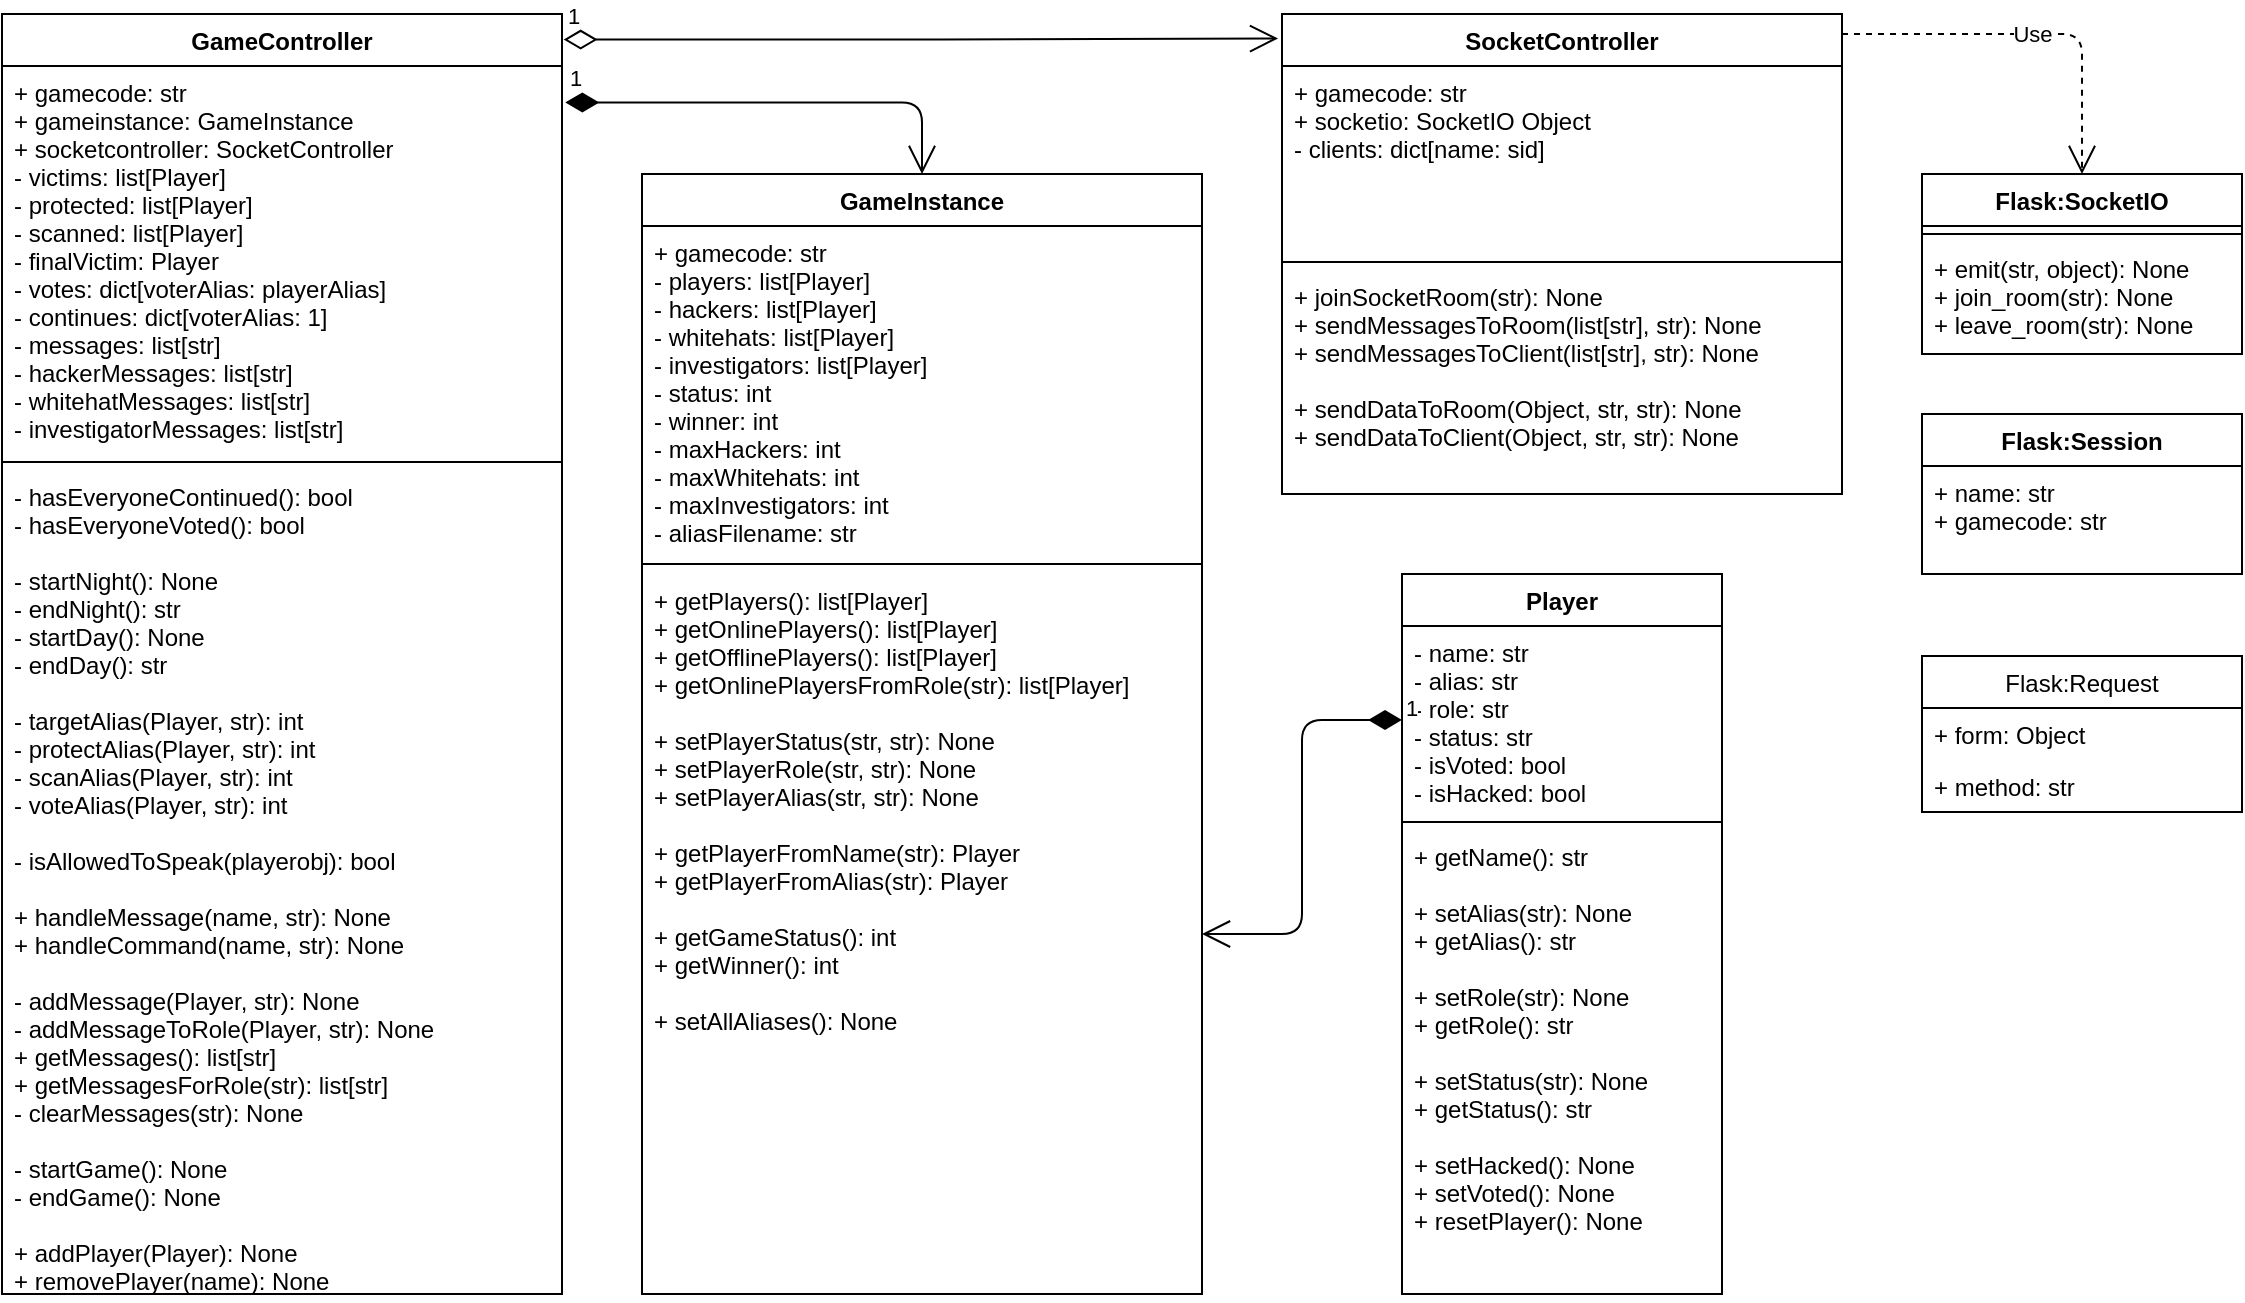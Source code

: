 <mxfile version="14.1.8" type="device" pages="5"><diagram id="C5RBs43oDa-KdzZeNtuy" name="Class Diagram"><mxGraphModel dx="609" dy="308" grid="1" gridSize="10" guides="1" tooltips="1" connect="1" arrows="1" fold="1" page="1" pageScale="1" pageWidth="1169" pageHeight="827" math="0" shadow="0"><root><mxCell id="WIyWlLk6GJQsqaUBKTNV-0"/><mxCell id="WIyWlLk6GJQsqaUBKTNV-1" parent="WIyWlLk6GJQsqaUBKTNV-0"/><mxCell id="ZXA80N5HRp8I8UXVmBiH-9" value="GameInstance" style="swimlane;fontStyle=1;align=center;verticalAlign=top;childLayout=stackLayout;horizontal=1;startSize=26;horizontalStack=0;resizeParent=1;resizeParentMax=0;resizeLast=0;collapsible=1;marginBottom=0;" parent="WIyWlLk6GJQsqaUBKTNV-1" vertex="1"><mxGeometry x="320" y="120" width="280" height="560" as="geometry"/></mxCell><mxCell id="ZXA80N5HRp8I8UXVmBiH-10" value="+ gamecode: str&#10;- players: list[Player]&#10;- hackers: list[Player]&#10;- whitehats: list[Player]&#10;- investigators: list[Player]&#10;- status: int&#10;- winner: int&#10;- maxHackers: int&#10;- maxWhitehats: int&#10;- maxInvestigators: int&#10;- aliasFilename: str" style="text;strokeColor=none;fillColor=none;align=left;verticalAlign=top;spacingLeft=4;spacingRight=4;overflow=hidden;rotatable=0;points=[[0,0.5],[1,0.5]];portConstraint=eastwest;" parent="ZXA80N5HRp8I8UXVmBiH-9" vertex="1"><mxGeometry y="26" width="280" height="164" as="geometry"/></mxCell><mxCell id="ZXA80N5HRp8I8UXVmBiH-11" value="" style="line;strokeWidth=1;fillColor=none;align=left;verticalAlign=middle;spacingTop=-1;spacingLeft=3;spacingRight=3;rotatable=0;labelPosition=right;points=[];portConstraint=eastwest;" parent="ZXA80N5HRp8I8UXVmBiH-9" vertex="1"><mxGeometry y="190" width="280" height="10" as="geometry"/></mxCell><mxCell id="ZXA80N5HRp8I8UXVmBiH-12" value="+ getPlayers(): list[Player]&#10;+ getOnlinePlayers(): list[Player]&#10;+ getOfflinePlayers(): list[Player]&#10;+ getOnlinePlayersFromRole(str): list[Player]&#10;&#10;+ setPlayerStatus(str, str): None&#10;+ setPlayerRole(str, str): None&#10;+ setPlayerAlias(str, str): None&#10;&#10;+ getPlayerFromName(str): Player&#10;+ getPlayerFromAlias(str): Player&#10;&#10;+ getGameStatus(): int&#10;+ getWinner(): int&#10;&#10;+ setAllAliases(): None" style="text;strokeColor=none;fillColor=none;align=left;verticalAlign=top;spacingLeft=4;spacingRight=4;overflow=hidden;rotatable=0;points=[[0,0.5],[1,0.5]];portConstraint=eastwest;" parent="ZXA80N5HRp8I8UXVmBiH-9" vertex="1"><mxGeometry y="200" width="280" height="360" as="geometry"/></mxCell><mxCell id="ZXA80N5HRp8I8UXVmBiH-13" value="GameController" style="swimlane;fontStyle=1;align=center;verticalAlign=top;childLayout=stackLayout;horizontal=1;startSize=26;horizontalStack=0;resizeParent=1;resizeParentMax=0;resizeLast=0;collapsible=1;marginBottom=0;" parent="WIyWlLk6GJQsqaUBKTNV-1" vertex="1"><mxGeometry y="40" width="280" height="640" as="geometry"/></mxCell><mxCell id="ZXA80N5HRp8I8UXVmBiH-14" value="+ gamecode: str&#10;+ gameinstance: GameInstance&#10;+ socketcontroller: SocketController&#10;- victims: list[Player]&#10;- protected: list[Player]&#10;- scanned: list[Player]&#10;- finalVictim: Player&#10;- votes: dict[voterAlias: playerAlias]&#10;- continues: dict[voterAlias: 1]&#10;- messages: list[str]&#10;- hackerMessages: list[str]&#10;- whitehatMessages: list[str]&#10;- investigatorMessages: list[str]" style="text;strokeColor=none;fillColor=none;align=left;verticalAlign=top;spacingLeft=4;spacingRight=4;overflow=hidden;rotatable=0;points=[[0,0.5],[1,0.5]];portConstraint=eastwest;" parent="ZXA80N5HRp8I8UXVmBiH-13" vertex="1"><mxGeometry y="26" width="280" height="194" as="geometry"/></mxCell><mxCell id="ZXA80N5HRp8I8UXVmBiH-15" value="" style="line;strokeWidth=1;fillColor=none;align=left;verticalAlign=middle;spacingTop=-1;spacingLeft=3;spacingRight=3;rotatable=0;labelPosition=right;points=[];portConstraint=eastwest;" parent="ZXA80N5HRp8I8UXVmBiH-13" vertex="1"><mxGeometry y="220" width="280" height="8" as="geometry"/></mxCell><mxCell id="ZXA80N5HRp8I8UXVmBiH-16" value="- hasEveryoneContinued(): bool&#10;- hasEveryoneVoted(): bool&#10;&#10;- startNight(): None&#10;- endNight(): str&#10;- startDay(): None&#10;- endDay(): str&#10;&#10;- targetAlias(Player, str): int&#10;- protectAlias(Player, str): int&#10;- scanAlias(Player, str): int&#10;- voteAlias(Player, str): int&#10;&#10;- isAllowedToSpeak(playerobj): bool&#10;&#10;+ handleMessage(name, str): None&#10;+ handleCommand(name, str): None&#10;&#10;- addMessage(Player, str): None&#10;- addMessageToRole(Player, str): None&#10;+ getMessages(): list[str]&#10;+ getMessagesForRole(str): list[str]&#10;- clearMessages(str): None&#10;&#10;- startGame(): None&#10;- endGame(): None&#10;&#10;+ addPlayer(Player): None&#10;+ removePlayer(name): None" style="text;strokeColor=none;fillColor=none;align=left;verticalAlign=top;spacingLeft=4;spacingRight=4;overflow=hidden;rotatable=0;points=[[0,0.5],[1,0.5]];portConstraint=eastwest;" parent="ZXA80N5HRp8I8UXVmBiH-13" vertex="1"><mxGeometry y="228" width="280" height="412" as="geometry"/></mxCell><mxCell id="iIDJ4a1xhX54WKVA4xFw-0" value="Flask:SocketIO" style="swimlane;fontStyle=1;align=center;verticalAlign=top;childLayout=stackLayout;horizontal=1;startSize=26;horizontalStack=0;resizeParent=1;resizeParentMax=0;resizeLast=0;collapsible=1;marginBottom=0;" parent="WIyWlLk6GJQsqaUBKTNV-1" vertex="1"><mxGeometry x="960" y="120" width="160" height="90" as="geometry"/></mxCell><mxCell id="iIDJ4a1xhX54WKVA4xFw-2" value="" style="line;strokeWidth=1;fillColor=none;align=left;verticalAlign=middle;spacingTop=-1;spacingLeft=3;spacingRight=3;rotatable=0;labelPosition=right;points=[];portConstraint=eastwest;" parent="iIDJ4a1xhX54WKVA4xFw-0" vertex="1"><mxGeometry y="26" width="160" height="8" as="geometry"/></mxCell><mxCell id="iIDJ4a1xhX54WKVA4xFw-3" value="+ emit(str, object): None&#10;+ join_room(str): None&#10;+ leave_room(str): None" style="text;strokeColor=none;fillColor=none;align=left;verticalAlign=top;spacingLeft=4;spacingRight=4;overflow=hidden;rotatable=0;points=[[0,0.5],[1,0.5]];portConstraint=eastwest;" parent="iIDJ4a1xhX54WKVA4xFw-0" vertex="1"><mxGeometry y="34" width="160" height="56" as="geometry"/></mxCell><mxCell id="iLK7bYCwtJMX3kIrrin0-0" value="Player" style="swimlane;fontStyle=1;align=center;verticalAlign=top;childLayout=stackLayout;horizontal=1;startSize=26;horizontalStack=0;resizeParent=1;resizeParentMax=0;resizeLast=0;collapsible=1;marginBottom=0;" parent="WIyWlLk6GJQsqaUBKTNV-1" vertex="1"><mxGeometry x="700" y="320" width="160" height="360" as="geometry"/></mxCell><mxCell id="iLK7bYCwtJMX3kIrrin0-1" value="- name: str&#10;- alias: str&#10;- role: str&#10;- status: str&#10;- isVoted: bool&#10;- isHacked: bool" style="text;strokeColor=none;fillColor=none;align=left;verticalAlign=top;spacingLeft=4;spacingRight=4;overflow=hidden;rotatable=0;points=[[0,0.5],[1,0.5]];portConstraint=eastwest;" parent="iLK7bYCwtJMX3kIrrin0-0" vertex="1"><mxGeometry y="26" width="160" height="94" as="geometry"/></mxCell><mxCell id="iLK7bYCwtJMX3kIrrin0-2" value="" style="line;strokeWidth=1;fillColor=none;align=left;verticalAlign=middle;spacingTop=-1;spacingLeft=3;spacingRight=3;rotatable=0;labelPosition=right;points=[];portConstraint=eastwest;" parent="iLK7bYCwtJMX3kIrrin0-0" vertex="1"><mxGeometry y="120" width="160" height="8" as="geometry"/></mxCell><mxCell id="iLK7bYCwtJMX3kIrrin0-3" value="+ getName(): str&#10;&#10;+ setAlias(str): None&#10;+ getAlias(): str&#10;&#10;+ setRole(str): None&#10;+ getRole(): str&#10;&#10;+ setStatus(str): None&#10;+ getStatus(): str&#10;&#10;+ setHacked(): None&#10;+ setVoted(): None&#10;+ resetPlayer(): None" style="text;strokeColor=none;fillColor=none;align=left;verticalAlign=top;spacingLeft=4;spacingRight=4;overflow=hidden;rotatable=0;points=[[0,0.5],[1,0.5]];portConstraint=eastwest;" parent="iLK7bYCwtJMX3kIrrin0-0" vertex="1"><mxGeometry y="128" width="160" height="232" as="geometry"/></mxCell><mxCell id="iLK7bYCwtJMX3kIrrin0-5" value="Flask:Request" style="swimlane;fontStyle=0;childLayout=stackLayout;horizontal=1;startSize=26;fillColor=none;horizontalStack=0;resizeParent=1;resizeParentMax=0;resizeLast=0;collapsible=1;marginBottom=0;" parent="WIyWlLk6GJQsqaUBKTNV-1" vertex="1"><mxGeometry x="960" y="361" width="160" height="78" as="geometry"/></mxCell><mxCell id="iLK7bYCwtJMX3kIrrin0-6" value="+ form: Object" style="text;strokeColor=none;fillColor=none;align=left;verticalAlign=top;spacingLeft=4;spacingRight=4;overflow=hidden;rotatable=0;points=[[0,0.5],[1,0.5]];portConstraint=eastwest;" parent="iLK7bYCwtJMX3kIrrin0-5" vertex="1"><mxGeometry y="26" width="160" height="26" as="geometry"/></mxCell><mxCell id="iLK7bYCwtJMX3kIrrin0-7" value="+ method: str" style="text;strokeColor=none;fillColor=none;align=left;verticalAlign=top;spacingLeft=4;spacingRight=4;overflow=hidden;rotatable=0;points=[[0,0.5],[1,0.5]];portConstraint=eastwest;" parent="iLK7bYCwtJMX3kIrrin0-5" vertex="1"><mxGeometry y="52" width="160" height="26" as="geometry"/></mxCell><mxCell id="iLK7bYCwtJMX3kIrrin0-9" value="Flask:Session" style="swimlane;fontStyle=1;align=center;verticalAlign=top;childLayout=stackLayout;horizontal=1;startSize=26;horizontalStack=0;resizeParent=1;resizeParentMax=0;resizeLast=0;collapsible=1;marginBottom=0;" parent="WIyWlLk6GJQsqaUBKTNV-1" vertex="1"><mxGeometry x="960" y="240" width="160" height="80" as="geometry"/></mxCell><mxCell id="iLK7bYCwtJMX3kIrrin0-10" value="+ name: str&#10;+ gamecode: str" style="text;strokeColor=none;fillColor=none;align=left;verticalAlign=top;spacingLeft=4;spacingRight=4;overflow=hidden;rotatable=0;points=[[0,0.5],[1,0.5]];portConstraint=eastwest;" parent="iLK7bYCwtJMX3kIrrin0-9" vertex="1"><mxGeometry y="26" width="160" height="54" as="geometry"/></mxCell><mxCell id="iLK7bYCwtJMX3kIrrin0-13" value="SocketController" style="swimlane;fontStyle=1;align=center;verticalAlign=top;childLayout=stackLayout;horizontal=1;startSize=26;horizontalStack=0;resizeParent=1;resizeParentMax=0;resizeLast=0;collapsible=1;marginBottom=0;" parent="WIyWlLk6GJQsqaUBKTNV-1" vertex="1"><mxGeometry x="640" y="40" width="280" height="240" as="geometry"/></mxCell><mxCell id="iLK7bYCwtJMX3kIrrin0-34" value="Use" style="endArrow=open;endSize=12;dashed=1;html=1;entryX=0.5;entryY=0;entryDx=0;entryDy=0;" parent="iLK7bYCwtJMX3kIrrin0-13" target="iIDJ4a1xhX54WKVA4xFw-0" edge="1"><mxGeometry width="160" relative="1" as="geometry"><mxPoint x="280" y="10" as="sourcePoint"/><mxPoint x="440" y="10" as="targetPoint"/><Array as="points"><mxPoint x="400" y="10"/></Array></mxGeometry></mxCell><mxCell id="iLK7bYCwtJMX3kIrrin0-14" value="+ gamecode: str&#10;+ socketio: SocketIO Object&#10;- clients: dict[name: sid]" style="text;strokeColor=none;fillColor=none;align=left;verticalAlign=top;spacingLeft=4;spacingRight=4;overflow=hidden;rotatable=0;points=[[0,0.5],[1,0.5]];portConstraint=eastwest;" parent="iLK7bYCwtJMX3kIrrin0-13" vertex="1"><mxGeometry y="26" width="280" height="94" as="geometry"/></mxCell><mxCell id="iLK7bYCwtJMX3kIrrin0-15" value="" style="line;strokeWidth=1;fillColor=none;align=left;verticalAlign=middle;spacingTop=-1;spacingLeft=3;spacingRight=3;rotatable=0;labelPosition=right;points=[];portConstraint=eastwest;" parent="iLK7bYCwtJMX3kIrrin0-13" vertex="1"><mxGeometry y="120" width="280" height="8" as="geometry"/></mxCell><mxCell id="iLK7bYCwtJMX3kIrrin0-16" value="+ joinSocketRoom(str): None&#10;+ sendMessagesToRoom(list[str], str): None&#10;+ sendMessagesToClient(list[str], str): None&#10;&#10;+ sendDataToRoom(Object, str, str): None&#10;+ sendDataToClient(Object, str, str): None" style="text;strokeColor=none;fillColor=none;align=left;verticalAlign=top;spacingLeft=4;spacingRight=4;overflow=hidden;rotatable=0;points=[[0,0.5],[1,0.5]];portConstraint=eastwest;" parent="iLK7bYCwtJMX3kIrrin0-13" vertex="1"><mxGeometry y="128" width="280" height="112" as="geometry"/></mxCell><mxCell id="iLK7bYCwtJMX3kIrrin0-33" value="1" style="endArrow=open;html=1;endSize=12;startArrow=diamondThin;startSize=14;startFill=0;edgeStyle=orthogonalEdgeStyle;align=left;verticalAlign=bottom;exitX=1.003;exitY=0.02;exitDx=0;exitDy=0;entryX=-0.007;entryY=0.051;entryDx=0;entryDy=0;exitPerimeter=0;entryPerimeter=0;" parent="WIyWlLk6GJQsqaUBKTNV-1" source="ZXA80N5HRp8I8UXVmBiH-13" target="iLK7bYCwtJMX3kIrrin0-13" edge="1"><mxGeometry x="-1" y="3" relative="1" as="geometry"><mxPoint x="290" y="50" as="sourcePoint"/><mxPoint x="450" y="50" as="targetPoint"/></mxGeometry></mxCell><mxCell id="iLK7bYCwtJMX3kIrrin0-35" value="1" style="endArrow=open;html=1;endSize=12;startArrow=diamondThin;startSize=14;startFill=1;edgeStyle=orthogonalEdgeStyle;align=left;verticalAlign=bottom;exitX=0;exitY=0.5;exitDx=0;exitDy=0;entryX=1;entryY=0.5;entryDx=0;entryDy=0;" parent="WIyWlLk6GJQsqaUBKTNV-1" source="iLK7bYCwtJMX3kIrrin0-1" target="ZXA80N5HRp8I8UXVmBiH-12" edge="1"><mxGeometry x="-1" y="3" relative="1" as="geometry"><mxPoint x="650" y="480" as="sourcePoint"/><mxPoint x="810" y="480" as="targetPoint"/></mxGeometry></mxCell><mxCell id="iLK7bYCwtJMX3kIrrin0-36" value="1" style="endArrow=open;html=1;endSize=12;startArrow=diamondThin;startSize=14;startFill=1;edgeStyle=orthogonalEdgeStyle;align=left;verticalAlign=bottom;exitX=1.006;exitY=0.094;exitDx=0;exitDy=0;exitPerimeter=0;entryX=0.5;entryY=0;entryDx=0;entryDy=0;" parent="WIyWlLk6GJQsqaUBKTNV-1" source="ZXA80N5HRp8I8UXVmBiH-14" target="ZXA80N5HRp8I8UXVmBiH-9" edge="1"><mxGeometry x="-1" y="3" relative="1" as="geometry"><mxPoint x="300" y="90" as="sourcePoint"/><mxPoint x="460" y="90" as="targetPoint"/></mxGeometry></mxCell></root></mxGraphModel></diagram><diagram id="I9p3Gmdgk9lnUKP_GJbd" name="Join Game Sequence"><mxGraphModel dx="2130" dy="1078" grid="1" gridSize="10" guides="1" tooltips="1" connect="1" arrows="1" fold="1" page="1" pageScale="1" pageWidth="827" pageHeight="1169" math="0" shadow="0"><root><mxCell id="RISIdbbZyccpwRTgB1UQ-0"/><mxCell id="RISIdbbZyccpwRTgB1UQ-1" parent="RISIdbbZyccpwRTgB1UQ-0"/><mxCell id="dSlDiH2Fltj7hrCddy-U-2" value="" style="shape=umlLifeline;participant=umlActor;perimeter=lifelinePerimeter;whiteSpace=wrap;html=1;container=1;collapsible=0;recursiveResize=0;verticalAlign=top;spacingTop=36;outlineConnect=0;" parent="RISIdbbZyccpwRTgB1UQ-1" vertex="1"><mxGeometry x="190" y="80" width="20" height="920" as="geometry"/></mxCell><mxCell id="c3B11qzsvTSBEKwL_CqL-6" value="" style="html=1;points=[];perimeter=orthogonalPerimeter;" parent="dSlDiH2Fltj7hrCddy-U-2" vertex="1"><mxGeometry x="5" y="80" width="10" height="800" as="geometry"/></mxCell><mxCell id="c3B11qzsvTSBEKwL_CqL-7" value="new user joins game" style="html=1;verticalAlign=bottom;startArrow=oval;endArrow=block;startSize=8;" parent="dSlDiH2Fltj7hrCddy-U-2" target="c3B11qzsvTSBEKwL_CqL-6" edge="1"><mxGeometry relative="1" as="geometry"><mxPoint x="-170" y="80" as="sourcePoint"/></mxGeometry></mxCell><mxCell id="c3B11qzsvTSBEKwL_CqL-18" value="POST /" style="html=1;verticalAlign=bottom;endArrow=block;" parent="dSlDiH2Fltj7hrCddy-U-2" target="c3B11qzsvTSBEKwL_CqL-0" edge="1"><mxGeometry width="80" relative="1" as="geometry"><mxPoint x="10" y="160" as="sourcePoint"/><mxPoint x="90" y="160" as="targetPoint"/></mxGeometry></mxCell><mxCell id="c3B11qzsvTSBEKwL_CqL-0" value="Flask:App" style="shape=umlLifeline;perimeter=lifelinePerimeter;whiteSpace=wrap;html=1;container=1;collapsible=0;recursiveResize=0;outlineConnect=0;" parent="RISIdbbZyccpwRTgB1UQ-1" vertex="1"><mxGeometry x="280" y="80" width="120" height="920" as="geometry"/></mxCell><mxCell id="c3B11qzsvTSBEKwL_CqL-16" value="" style="html=1;points=[];perimeter=orthogonalPerimeter;" parent="c3B11qzsvTSBEKwL_CqL-0" vertex="1"><mxGeometry x="55" y="80" width="10" height="800" as="geometry"/></mxCell><mxCell id="jzah4kE3z19aM3oWizjB-6" value="create Player Object" style="edgeStyle=orthogonalEdgeStyle;html=1;align=left;spacingLeft=2;endArrow=block;rounded=0;" parent="c3B11qzsvTSBEKwL_CqL-0" source="c3B11qzsvTSBEKwL_CqL-0" target="c3B11qzsvTSBEKwL_CqL-16" edge="1"><mxGeometry relative="1" as="geometry"><mxPoint x="70" y="200" as="sourcePoint"/><Array as="points"><mxPoint x="100" y="180"/><mxPoint x="100" y="200"/></Array><mxPoint x="75" y="220" as="targetPoint"/></mxGeometry></mxCell><mxCell id="c3B11qzsvTSBEKwL_CqL-1" value=":SocketIO" style="shape=umlLifeline;perimeter=lifelinePerimeter;whiteSpace=wrap;html=1;container=1;collapsible=0;recursiveResize=0;outlineConnect=0;" parent="RISIdbbZyccpwRTgB1UQ-1" vertex="1"><mxGeometry x="480" y="80" width="120" height="920" as="geometry"/></mxCell><mxCell id="c3B11qzsvTSBEKwL_CqL-2" value=":GameInstance" style="shape=umlLifeline;perimeter=lifelinePerimeter;whiteSpace=wrap;html=1;container=1;collapsible=0;recursiveResize=0;outlineConnect=0;" parent="RISIdbbZyccpwRTgB1UQ-1" vertex="1"><mxGeometry x="680" y="80" width="120" height="920" as="geometry"/></mxCell><mxCell id="c3B11qzsvTSBEKwL_CqL-20" value="" style="html=1;points=[];perimeter=orthogonalPerimeter;" parent="c3B11qzsvTSBEKwL_CqL-2" vertex="1"><mxGeometry x="55" y="80" width="10" height="800" as="geometry"/></mxCell><mxCell id="c3B11qzsvTSBEKwL_CqL-14" value="GET /" style="html=1;verticalAlign=bottom;endArrow=block;entryX=0;entryY=0;" parent="RISIdbbZyccpwRTgB1UQ-1" source="dSlDiH2Fltj7hrCddy-U-2" edge="1"><mxGeometry relative="1" as="geometry"><mxPoint x="265" y="160" as="sourcePoint"/><mxPoint x="335" y="160" as="targetPoint"/></mxGeometry></mxCell><mxCell id="c3B11qzsvTSBEKwL_CqL-15" value="render joinscreen.html" style="html=1;verticalAlign=bottom;endArrow=open;dashed=1;endSize=8;" parent="RISIdbbZyccpwRTgB1UQ-1" source="c3B11qzsvTSBEKwL_CqL-0" target="dSlDiH2Fltj7hrCddy-U-2" edge="1"><mxGeometry relative="1" as="geometry"><mxPoint x="265" y="236" as="targetPoint"/><mxPoint x="335" y="198" as="sourcePoint"/><Array as="points"><mxPoint x="300" y="200"/></Array></mxGeometry></mxCell><mxCell id="prhdwO9ovtv0AZnpLDvZ-0" value="GameInstance.addPlayer(Player)" style="html=1;verticalAlign=bottom;endArrow=block;" parent="RISIdbbZyccpwRTgB1UQ-1" source="c3B11qzsvTSBEKwL_CqL-0" target="c3B11qzsvTSBEKwL_CqL-2" edge="1"><mxGeometry width="80" relative="1" as="geometry"><mxPoint x="440" y="360" as="sourcePoint"/><mxPoint x="670" y="330" as="targetPoint"/><Array as="points"><mxPoint x="450" y="300"/></Array></mxGeometry></mxCell><mxCell id="eOZZdoXWMvwvuvE4gXk--0" value="render waitingscreen.html" style="html=1;verticalAlign=bottom;endArrow=open;dashed=1;endSize=8;" parent="RISIdbbZyccpwRTgB1UQ-1" source="c3B11qzsvTSBEKwL_CqL-0" target="dSlDiH2Fltj7hrCddy-U-2" edge="1"><mxGeometry relative="1" as="geometry"><mxPoint x="310" y="360" as="sourcePoint"/><mxPoint x="230" y="360" as="targetPoint"/><Array as="points"><mxPoint x="300" y="360"/></Array></mxGeometry></mxCell><mxCell id="eOZZdoXWMvwvuvE4gXk--1" value="set session[&quot;name&quot;] and&lt;br&gt;session[&quot;gamecode&quot;]" style="edgeStyle=orthogonalEdgeStyle;html=1;align=left;spacingLeft=2;endArrow=block;rounded=0;" parent="RISIdbbZyccpwRTgB1UQ-1" edge="1"><mxGeometry relative="1" as="geometry"><mxPoint x="339.997" y="320" as="sourcePoint"/><Array as="points"><mxPoint x="379.73" y="320"/><mxPoint x="379.73" y="340"/></Array><mxPoint x="344.73" y="340" as="targetPoint"/></mxGeometry></mxCell><mxCell id="eOZZdoXWMvwvuvE4gXk--3" value="same user joins game" style="html=1;verticalAlign=bottom;startArrow=oval;startFill=1;endArrow=block;startSize=8;" parent="RISIdbbZyccpwRTgB1UQ-1" target="dSlDiH2Fltj7hrCddy-U-2" edge="1"><mxGeometry width="60" relative="1" as="geometry"><mxPoint x="20" y="400" as="sourcePoint"/><mxPoint x="160" y="400" as="targetPoint"/></mxGeometry></mxCell><mxCell id="eOZZdoXWMvwvuvE4gXk--4" value="checks for session" style="edgeStyle=orthogonalEdgeStyle;html=1;align=left;spacingLeft=2;endArrow=block;rounded=0;" parent="RISIdbbZyccpwRTgB1UQ-1" edge="1"><mxGeometry relative="1" as="geometry"><mxPoint x="340.004" y="160.0" as="sourcePoint"/><Array as="points"><mxPoint x="379.98" y="160"/><mxPoint x="379.98" y="180"/></Array><mxPoint x="344.98" y="180.0" as="targetPoint"/></mxGeometry></mxCell><mxCell id="eOZZdoXWMvwvuvE4gXk--5" value="GET /" style="html=1;verticalAlign=bottom;endArrow=block;entryX=0;entryY=0;" parent="RISIdbbZyccpwRTgB1UQ-1" edge="1"><mxGeometry relative="1" as="geometry"><mxPoint x="200.004" y="400" as="sourcePoint"/><mxPoint x="334.98" y="400" as="targetPoint"/></mxGeometry></mxCell><mxCell id="eOZZdoXWMvwvuvE4gXk--6" value="checks for session" style="edgeStyle=orthogonalEdgeStyle;html=1;align=left;spacingLeft=2;endArrow=block;rounded=0;" parent="RISIdbbZyccpwRTgB1UQ-1" edge="1"><mxGeometry relative="1" as="geometry"><mxPoint x="339.984" y="400.0" as="sourcePoint"/><Array as="points"><mxPoint x="379.96" y="400"/><mxPoint x="379.96" y="420"/></Array><mxPoint x="344.96" y="420.0" as="targetPoint"/></mxGeometry></mxCell><mxCell id="eOZZdoXWMvwvuvE4gXk--8" value="render waitingscreen.html" style="html=1;verticalAlign=bottom;endArrow=open;dashed=1;endSize=8;" parent="RISIdbbZyccpwRTgB1UQ-1" edge="1"><mxGeometry relative="1" as="geometry"><mxPoint x="339.48" y="480" as="sourcePoint"/><mxPoint x="200.004" y="480" as="targetPoint"/><Array as="points"><mxPoint x="299.98" y="480"/></Array></mxGeometry></mxCell><mxCell id="EgbNSNxcFK1VG170e501-0" value="GameInstance.getGameStatus())" style="html=1;verticalAlign=bottom;endArrow=block;" parent="RISIdbbZyccpwRTgB1UQ-1" edge="1"><mxGeometry width="80" relative="1" as="geometry"><mxPoint x="340.3" y="440" as="sourcePoint"/><mxPoint x="739.7" y="440" as="targetPoint"/><Array as="points"><mxPoint x="450.2" y="440"/></Array></mxGeometry></mxCell><mxCell id="EgbNSNxcFK1VG170e501-1" value="return 0" style="html=1;verticalAlign=bottom;endArrow=open;dashed=1;endSize=8;exitX=-0.169;exitY=0.375;exitDx=0;exitDy=0;exitPerimeter=0;" parent="RISIdbbZyccpwRTgB1UQ-1" source="c3B11qzsvTSBEKwL_CqL-20" target="c3B11qzsvTSBEKwL_CqL-0" edge="1"><mxGeometry relative="1" as="geometry"><mxPoint x="560" y="460" as="sourcePoint"/><mxPoint x="480" y="460" as="targetPoint"/></mxGeometry></mxCell><mxCell id="EgbNSNxcFK1VG170e501-2" value="POST /" style="html=1;verticalAlign=bottom;endArrow=block;" parent="RISIdbbZyccpwRTgB1UQ-1" edge="1"><mxGeometry width="80" relative="1" as="geometry"><mxPoint x="200" y="520" as="sourcePoint"/><mxPoint x="339.5" y="520" as="targetPoint"/></mxGeometry></mxCell><mxCell id="EgbNSNxcFK1VG170e501-3" value="checks for session" style="edgeStyle=orthogonalEdgeStyle;html=1;align=left;spacingLeft=2;endArrow=block;rounded=0;" parent="RISIdbbZyccpwRTgB1UQ-1" edge="1"><mxGeometry relative="1" as="geometry"><mxPoint x="340.004" y="520.0" as="sourcePoint"/><Array as="points"><mxPoint x="379.98" y="520"/><mxPoint x="379.98" y="540"/></Array><mxPoint x="344.98" y="540.0" as="targetPoint"/></mxGeometry></mxCell><mxCell id="EgbNSNxcFK1VG170e501-4" value="GameInstance.getGameStatus())" style="html=1;verticalAlign=bottom;endArrow=block;" parent="RISIdbbZyccpwRTgB1UQ-1" edge="1"><mxGeometry width="80" relative="1" as="geometry"><mxPoint x="340.49" y="560" as="sourcePoint"/><mxPoint x="739.89" y="560" as="targetPoint"/><Array as="points"><mxPoint x="450.39" y="560"/></Array></mxGeometry></mxCell><mxCell id="EgbNSNxcFK1VG170e501-5" value="return 0" style="html=1;verticalAlign=bottom;endArrow=open;dashed=1;endSize=8;exitX=0.066;exitY=0.469;exitDx=0;exitDy=0;exitPerimeter=0;" parent="RISIdbbZyccpwRTgB1UQ-1" edge="1"><mxGeometry relative="1" as="geometry"><mxPoint x="735.85" y="580.16" as="sourcePoint"/><mxPoint x="340.119" y="580.16" as="targetPoint"/></mxGeometry></mxCell><mxCell id="EgbNSNxcFK1VG170e501-6" value="render waitingscreen.html" style="html=1;verticalAlign=bottom;endArrow=open;dashed=1;endSize=8;" parent="RISIdbbZyccpwRTgB1UQ-1" edge="1"><mxGeometry relative="1" as="geometry"><mxPoint x="339.48" y="600" as="sourcePoint"/><mxPoint x="200.004" y="600" as="targetPoint"/><Array as="points"><mxPoint x="299.98" y="600"/></Array></mxGeometry></mxCell><mxCell id="EgbNSNxcFK1VG170e501-7" value="same user joins game that is running&lt;br&gt;(page refresh)" style="html=1;verticalAlign=bottom;startArrow=oval;startFill=1;endArrow=block;startSize=8;" parent="RISIdbbZyccpwRTgB1UQ-1" edge="1"><mxGeometry width="60" relative="1" as="geometry"><mxPoint x="20" y="640" as="sourcePoint"/><mxPoint x="199.5" y="640" as="targetPoint"/></mxGeometry></mxCell><mxCell id="EgbNSNxcFK1VG170e501-8" value="GET /" style="html=1;verticalAlign=bottom;endArrow=block;entryX=0;entryY=0;fontStyle=1" parent="RISIdbbZyccpwRTgB1UQ-1" edge="1"><mxGeometry relative="1" as="geometry"><mxPoint x="200.004" y="640.03" as="sourcePoint"/><mxPoint x="334.98" y="640.03" as="targetPoint"/></mxGeometry></mxCell><mxCell id="EgbNSNxcFK1VG170e501-9" value="checks for session" style="edgeStyle=orthogonalEdgeStyle;html=1;align=left;spacingLeft=2;endArrow=block;rounded=0;fontStyle=1" parent="RISIdbbZyccpwRTgB1UQ-1" edge="1"><mxGeometry relative="1" as="geometry"><mxPoint x="339.984" y="640.03" as="sourcePoint"/><Array as="points"><mxPoint x="379.96" y="640.03"/><mxPoint x="379.96" y="660.03"/></Array><mxPoint x="344.96" y="660.03" as="targetPoint"/></mxGeometry></mxCell><mxCell id="EgbNSNxcFK1VG170e501-10" value="GameInstance.getGameStatus())" style="html=1;verticalAlign=bottom;endArrow=block;fontStyle=1" parent="RISIdbbZyccpwRTgB1UQ-1" edge="1"><mxGeometry width="80" relative="1" as="geometry"><mxPoint x="340.3" y="680.03" as="sourcePoint"/><mxPoint x="739.7" y="680.03" as="targetPoint"/><Array as="points"><mxPoint x="450.2" y="680.03"/></Array></mxGeometry></mxCell><mxCell id="EgbNSNxcFK1VG170e501-11" value="return 1" style="html=1;verticalAlign=bottom;endArrow=open;dashed=1;endSize=8;exitX=0.066;exitY=0.469;exitDx=0;exitDy=0;exitPerimeter=0;fontStyle=1" parent="RISIdbbZyccpwRTgB1UQ-1" edge="1"><mxGeometry relative="1" as="geometry"><mxPoint x="735.66" y="700.19" as="sourcePoint"/><mxPoint x="339.81" y="700.19" as="targetPoint"/></mxGeometry></mxCell><mxCell id="EgbNSNxcFK1VG170e501-12" value="render game.html" style="html=1;verticalAlign=bottom;endArrow=open;dashed=1;endSize=8;" parent="RISIdbbZyccpwRTgB1UQ-1" edge="1"><mxGeometry relative="1" as="geometry"><mxPoint x="339.48" y="720" as="sourcePoint"/><mxPoint x="200.004" y="720" as="targetPoint"/><Array as="points"><mxPoint x="299.98" y="720"/></Array></mxGeometry></mxCell></root></mxGraphModel></diagram><diagram id="I1W07n9we82C5-jly2DX" name="Waiting Room Sequence"><mxGraphModel dx="1278" dy="647" grid="1" gridSize="10" guides="1" tooltips="1" connect="1" arrows="1" fold="1" page="1" pageScale="1" pageWidth="827" pageHeight="1169" math="0" shadow="0"><root><mxCell id="M0Y2XA_AP3UQqgC6c63j-0"/><mxCell id="M0Y2XA_AP3UQqgC6c63j-1" parent="M0Y2XA_AP3UQqgC6c63j-0"/><mxCell id="M0Y2XA_AP3UQqgC6c63j-2" value="Flask:SocketIO" style="shape=umlLifeline;perimeter=lifelinePerimeter;whiteSpace=wrap;html=1;container=1;collapsible=0;recursiveResize=0;outlineConnect=0;" parent="M0Y2XA_AP3UQqgC6c63j-1" vertex="1"><mxGeometry x="240" y="40" width="120" height="1040" as="geometry"/></mxCell><mxCell id="UdkCZy9w93ACLyMjsrM8-2" value="" style="html=1;points=[];perimeter=orthogonalPerimeter;" parent="M0Y2XA_AP3UQqgC6c63j-2" vertex="1"><mxGeometry x="55" y="80" width="10" height="920" as="geometry"/></mxCell><mxCell id="R3Ql4LwKdZvfHZFfJuWp-1" value="" style="html=1;points=[];perimeter=orthogonalPerimeter;" parent="M0Y2XA_AP3UQqgC6c63j-2" vertex="1"><mxGeometry x="65" y="220" width="10" height="40" as="geometry"/></mxCell><mxCell id="R3Ql4LwKdZvfHZFfJuWp-2" value="serialize(list)" style="edgeStyle=orthogonalEdgeStyle;html=1;align=left;spacingLeft=2;endArrow=block;rounded=0;entryX=1;entryY=0;" parent="M0Y2XA_AP3UQqgC6c63j-2" source="UdkCZy9w93ACLyMjsrM8-2" target="R3Ql4LwKdZvfHZFfJuWp-1" edge="1"><mxGeometry relative="1" as="geometry"><mxPoint x="70" y="200" as="sourcePoint"/><Array as="points"><mxPoint x="95" y="200"/><mxPoint x="95" y="220"/></Array></mxGeometry></mxCell><mxCell id="XrMwzwPpwyP7r8vgUqmR-0" value=":GameController" style="shape=umlLifeline;perimeter=lifelinePerimeter;whiteSpace=wrap;html=1;container=1;collapsible=0;recursiveResize=0;outlineConnect=0;" parent="M0Y2XA_AP3UQqgC6c63j-1" vertex="1"><mxGeometry x="440" y="40" width="120" height="1040" as="geometry"/></mxCell><mxCell id="A41yf30A71F53kj1cMYh-8" value="" style="html=1;points=[];perimeter=orthogonalPerimeter;" parent="XrMwzwPpwyP7r8vgUqmR-0" vertex="1"><mxGeometry x="55" y="440" width="10" height="560" as="geometry"/></mxCell><mxCell id="XrMwzwPpwyP7r8vgUqmR-2" value=":GameInstance" style="shape=umlLifeline;perimeter=lifelinePerimeter;whiteSpace=wrap;html=1;container=1;collapsible=0;recursiveResize=0;outlineConnect=0;" parent="M0Y2XA_AP3UQqgC6c63j-1" vertex="1"><mxGeometry x="640" y="40" width="120" height="1040" as="geometry"/></mxCell><mxCell id="UdkCZy9w93ACLyMjsrM8-1" value="" style="html=1;points=[];perimeter=orthogonalPerimeter;" parent="XrMwzwPpwyP7r8vgUqmR-2" vertex="1"><mxGeometry x="55" y="80" width="10" height="920" as="geometry"/></mxCell><mxCell id="Ams75iD1xwK1rlsoiQlf-0" value="Web Browser" style="shape=umlLifeline;perimeter=lifelinePerimeter;whiteSpace=wrap;html=1;container=1;collapsible=0;recursiveResize=0;outlineConnect=0;" parent="M0Y2XA_AP3UQqgC6c63j-1" vertex="1"><mxGeometry x="40" y="40" width="120" height="1040" as="geometry"/></mxCell><mxCell id="UdkCZy9w93ACLyMjsrM8-0" value="" style="html=1;points=[];perimeter=orthogonalPerimeter;" parent="Ams75iD1xwK1rlsoiQlf-0" vertex="1"><mxGeometry x="55" y="80" width="10" height="920" as="geometry"/></mxCell><mxCell id="5jyiVFNO4N9Smwvnrpi3-0" value="emit(&quot;inWaitingRoom&quot;)" style="html=1;verticalAlign=bottom;endArrow=block;" parent="Ams75iD1xwK1rlsoiQlf-0" target="M0Y2XA_AP3UQqgC6c63j-2" edge="1"><mxGeometry width="80" relative="1" as="geometry"><mxPoint x="60" y="120" as="sourcePoint"/><mxPoint x="140" y="100" as="targetPoint"/></mxGeometry></mxCell><mxCell id="5jyiVFNO4N9Smwvnrpi3-2" value="user in&lt;br&gt;waiting room" style="html=1;verticalAlign=bottom;startArrow=oval;startFill=1;endArrow=block;startSize=8;" parent="Ams75iD1xwK1rlsoiQlf-0" edge="1"><mxGeometry width="60" relative="1" as="geometry"><mxPoint x="-20" y="80" as="sourcePoint"/><mxPoint x="60" y="80" as="targetPoint"/></mxGeometry></mxCell><mxCell id="5jyiVFNO4N9Smwvnrpi3-4" value="GameInstance.getPlayers()" style="html=1;verticalAlign=bottom;endArrow=block;" parent="M0Y2XA_AP3UQqgC6c63j-1" source="M0Y2XA_AP3UQqgC6c63j-2" edge="1"><mxGeometry width="80" relative="1" as="geometry"><mxPoint x="370.024" y="180" as="sourcePoint"/><mxPoint x="700" y="180" as="targetPoint"/></mxGeometry></mxCell><mxCell id="R3Ql4LwKdZvfHZFfJuWp-0" value="return list[Player]" style="html=1;verticalAlign=bottom;endArrow=open;dashed=1;endSize=8;" parent="M0Y2XA_AP3UQqgC6c63j-1" source="XrMwzwPpwyP7r8vgUqmR-2" edge="1"><mxGeometry relative="1" as="geometry"><mxPoint x="630.5" y="200" as="sourcePoint"/><mxPoint x="301" y="200" as="targetPoint"/></mxGeometry></mxCell><mxCell id="R3Ql4LwKdZvfHZFfJuWp-3" value="emit(&quot;waitingRoomData&quot;)" style="html=1;verticalAlign=bottom;endArrow=open;dashed=1;endSize=8;" parent="M0Y2XA_AP3UQqgC6c63j-1" target="Ams75iD1xwK1rlsoiQlf-0" edge="1"><mxGeometry relative="1" as="geometry"><mxPoint x="300" y="320" as="sourcePoint"/><mxPoint x="220" y="320" as="targetPoint"/></mxGeometry></mxCell><mxCell id="A41yf30A71F53kj1cMYh-2" value="GM&lt;br&gt;starts game" style="html=1;verticalAlign=bottom;startArrow=oval;startFill=1;endArrow=block;startSize=8;" parent="M0Y2XA_AP3UQqgC6c63j-1" edge="1"><mxGeometry width="60" relative="1" as="geometry"><mxPoint x="20" y="400" as="sourcePoint"/><mxPoint x="100" y="400" as="targetPoint"/></mxGeometry></mxCell><mxCell id="A41yf30A71F53kj1cMYh-3" value="emit(&quot;startGame&quot;)" style="html=1;verticalAlign=bottom;endArrow=block;" parent="M0Y2XA_AP3UQqgC6c63j-1" edge="1"><mxGeometry width="80" relative="1" as="geometry"><mxPoint x="100" y="400.0" as="sourcePoint"/><mxPoint x="299.5" y="400.0" as="targetPoint"/></mxGeometry></mxCell><mxCell id="A41yf30A71F53kj1cMYh-4" value="GameInstance.startGame()" style="html=1;verticalAlign=bottom;endArrow=block;" parent="M0Y2XA_AP3UQqgC6c63j-1" edge="1"><mxGeometry width="80" relative="1" as="geometry"><mxPoint x="299.9" y="420.0" as="sourcePoint"/><mxPoint x="700.09" y="420.0" as="targetPoint"/></mxGeometry></mxCell><mxCell id="A41yf30A71F53kj1cMYh-7" value="emit(&quot;reloadPage&quot;, to=players)" style="html=1;verticalAlign=bottom;endArrow=open;dashed=1;endSize=8;" parent="M0Y2XA_AP3UQqgC6c63j-1" edge="1"><mxGeometry relative="1" as="geometry"><mxPoint x="300.19" y="559.71" as="sourcePoint"/><mxPoint x="100.0" y="559.71" as="targetPoint"/></mxGeometry></mxCell><mxCell id="A41yf30A71F53kj1cMYh-9" value="create GameController" style="html=1;verticalAlign=bottom;endArrow=block;" parent="M0Y2XA_AP3UQqgC6c63j-1" source="XrMwzwPpwyP7r8vgUqmR-2" target="XrMwzwPpwyP7r8vgUqmR-0" edge="1"><mxGeometry width="80" relative="1" as="geometry"><mxPoint x="630" y="530" as="sourcePoint"/><mxPoint x="505" y="440" as="targetPoint"/><Array as="points"><mxPoint x="630" y="480"/></Array></mxGeometry></mxCell><mxCell id="l3FflcnleCiBm8yvkoXw-0" value="return" style="html=1;verticalAlign=bottom;endArrow=open;dashed=1;endSize=8;" parent="M0Y2XA_AP3UQqgC6c63j-1" target="M0Y2XA_AP3UQqgC6c63j-2" edge="1"><mxGeometry relative="1" as="geometry"><mxPoint x="700" y="520" as="sourcePoint"/><mxPoint x="620" y="520" as="targetPoint"/></mxGeometry></mxCell><mxCell id="l3FflcnleCiBm8yvkoXw-1" value="emit(&quot;message&quot;, to=players)" style="html=1;verticalAlign=bottom;endArrow=open;dashed=1;endSize=8;" parent="M0Y2XA_AP3UQqgC6c63j-1" source="XrMwzwPpwyP7r8vgUqmR-0" edge="1"><mxGeometry relative="1" as="geometry"><mxPoint x="300.19" y="640" as="sourcePoint"/><mxPoint x="100.0" y="640" as="targetPoint"/></mxGeometry></mxCell><mxCell id="l3FflcnleCiBm8yvkoXw-2" value="emit(&quot;message&quot;, to=hackers)" style="html=1;verticalAlign=bottom;endArrow=open;dashed=1;endSize=8;" parent="M0Y2XA_AP3UQqgC6c63j-1" edge="1"><mxGeometry relative="1" as="geometry"><mxPoint x="499.75" y="680" as="sourcePoint"/><mxPoint x="100.25" y="680" as="targetPoint"/></mxGeometry></mxCell><mxCell id="l3FflcnleCiBm8yvkoXw-3" value="emit(&quot;message&quot;, to=whitehats)" style="html=1;verticalAlign=bottom;endArrow=open;dashed=1;endSize=8;" parent="M0Y2XA_AP3UQqgC6c63j-1" edge="1"><mxGeometry relative="1" as="geometry"><mxPoint x="499.75" y="720" as="sourcePoint"/><mxPoint x="100.25" y="720" as="targetPoint"/></mxGeometry></mxCell><mxCell id="l3FflcnleCiBm8yvkoXw-4" value="emit(&quot;message&quot;, to=investigators)" style="html=1;verticalAlign=bottom;endArrow=open;dashed=1;endSize=8;" parent="M0Y2XA_AP3UQqgC6c63j-1" edge="1"><mxGeometry relative="1" as="geometry"><mxPoint x="499.75" y="760" as="sourcePoint"/><mxPoint x="100.25" y="760" as="targetPoint"/></mxGeometry></mxCell><mxCell id="A41yf30A71F53kj1cMYh-1" value="LOOP" style="shape=umlFrame;whiteSpace=wrap;html=1;" parent="M0Y2XA_AP3UQqgC6c63j-1" vertex="1"><mxGeometry x="20" y="140" width="760" height="200" as="geometry"/></mxCell><mxCell id="l3FflcnleCiBm8yvkoXw-5" value="Delayed" style="shape=umlFrame;whiteSpace=wrap;html=1;" parent="M0Y2XA_AP3UQqgC6c63j-1" vertex="1"><mxGeometry x="20" y="600" width="760" height="200" as="geometry"/></mxCell></root></mxGraphModel></diagram><diagram id="uWPdA30_eMVZwddy4fUq" name="Game Sequence"><mxGraphModel dx="1278" dy="647" grid="1" gridSize="10" guides="1" tooltips="1" connect="1" arrows="1" fold="1" page="1" pageScale="1" pageWidth="827" pageHeight="1169" math="0" shadow="0"><root><mxCell id="0AuooUT5m9YSwAmKcn2u-0"/><mxCell id="0AuooUT5m9YSwAmKcn2u-1" parent="0AuooUT5m9YSwAmKcn2u-0"/><mxCell id="9KMukosHs7SVPNGsaY4W-0" value="Flask:SocketIO" style="shape=umlLifeline;perimeter=lifelinePerimeter;whiteSpace=wrap;html=1;container=1;collapsible=0;recursiveResize=0;outlineConnect=0;" parent="0AuooUT5m9YSwAmKcn2u-1" vertex="1"><mxGeometry x="240" y="40" width="120" height="1760" as="geometry"/></mxCell><mxCell id="9KMukosHs7SVPNGsaY4W-1" value="" style="html=1;points=[];perimeter=orthogonalPerimeter;" parent="9KMukosHs7SVPNGsaY4W-0" vertex="1"><mxGeometry x="55" y="80" width="10" height="1640" as="geometry"/></mxCell><mxCell id="DDuKRijzD5ciTMJu0-Fa-1" value="" style="html=1;points=[];perimeter=orthogonalPerimeter;" parent="9KMukosHs7SVPNGsaY4W-0" vertex="1"><mxGeometry x="50" y="140" width="10" height="40" as="geometry"/></mxCell><mxCell id="4znx7gtuo5OOVJTiS_uL-4" value="" style="html=1;points=[];perimeter=orthogonalPerimeter;" parent="9KMukosHs7SVPNGsaY4W-0" vertex="1"><mxGeometry x="60" y="560" width="10" height="20" as="geometry"/></mxCell><mxCell id="4znx7gtuo5OOVJTiS_uL-5" value="parseCommand(str)" style="edgeStyle=orthogonalEdgeStyle;html=1;align=left;spacingLeft=2;endArrow=block;rounded=0;entryX=1;entryY=0;" parent="9KMukosHs7SVPNGsaY4W-0" target="4znx7gtuo5OOVJTiS_uL-4" edge="1"><mxGeometry relative="1" as="geometry"><mxPoint x="65" y="560" as="sourcePoint"/><Array as="points"><mxPoint x="65" y="540"/><mxPoint x="90" y="540"/><mxPoint x="90" y="560"/></Array></mxGeometry></mxCell><mxCell id="Bpd3jmkMq1rQGaxr6My5-2" value="join_room(hackers/whitehats/...)" style="edgeStyle=orthogonalEdgeStyle;html=1;align=left;spacingLeft=2;endArrow=block;rounded=0;entryX=1;entryY=0;" parent="9KMukosHs7SVPNGsaY4W-0" edge="1"><mxGeometry relative="1" as="geometry"><mxPoint x="55" y="150" as="sourcePoint"/><Array as="points"><mxPoint x="90" y="150"/><mxPoint x="90" y="170"/></Array><mxPoint x="60" y="170" as="targetPoint"/></mxGeometry></mxCell><mxCell id="9KMukosHs7SVPNGsaY4W-4" value=":GameController" style="shape=umlLifeline;perimeter=lifelinePerimeter;whiteSpace=wrap;html=1;container=1;collapsible=0;recursiveResize=0;outlineConnect=0;" parent="0AuooUT5m9YSwAmKcn2u-1" vertex="1"><mxGeometry x="440.07" y="40" width="120" height="1760" as="geometry"/></mxCell><mxCell id="DDuKRijzD5ciTMJu0-Fa-0" value="" style="html=1;points=[];perimeter=orthogonalPerimeter;" parent="9KMukosHs7SVPNGsaY4W-4" vertex="1"><mxGeometry x="55" y="80" width="10" height="1640" as="geometry"/></mxCell><mxCell id="DDuKRijzD5ciTMJu0-Fa-4" value="server sends&lt;br&gt;message" style="html=1;verticalAlign=bottom;startArrow=oval;startFill=1;endArrow=block;startSize=8;" parent="9KMukosHs7SVPNGsaY4W-4" edge="1"><mxGeometry width="60" relative="1" as="geometry"><mxPoint x="-40" y="200" as="sourcePoint"/><mxPoint x="60" y="200" as="targetPoint"/></mxGeometry></mxCell><mxCell id="V2dwJU-u-QS3TgGSIaJU-0" value="" style="html=1;points=[];perimeter=orthogonalPerimeter;" parent="9KMukosHs7SVPNGsaY4W-4" vertex="1"><mxGeometry x="60" y="240" width="10" height="40" as="geometry"/></mxCell><mxCell id="V2dwJU-u-QS3TgGSIaJU-1" value="sendServerMessage(str)" style="edgeStyle=orthogonalEdgeStyle;html=1;align=left;spacingLeft=2;endArrow=block;rounded=0;entryX=1;entryY=0;" parent="9KMukosHs7SVPNGsaY4W-4" source="DDuKRijzD5ciTMJu0-Fa-0" target="V2dwJU-u-QS3TgGSIaJU-0" edge="1"><mxGeometry relative="1" as="geometry"><mxPoint x="70" y="220" as="sourcePoint"/><Array as="points"><mxPoint x="95" y="220"/><mxPoint x="95" y="240"/></Array></mxGeometry></mxCell><mxCell id="V2dwJU-u-QS3TgGSIaJU-6" value="" style="html=1;points=[];perimeter=orthogonalPerimeter;" parent="9KMukosHs7SVPNGsaY4W-4" vertex="1"><mxGeometry x="50" y="380" width="10" height="40" as="geometry"/></mxCell><mxCell id="Ry_uvtVcVOO5potHlq1L-2" value="" style="html=1;points=[];perimeter=orthogonalPerimeter;" parent="9KMukosHs7SVPNGsaY4W-4" vertex="1"><mxGeometry x="60" y="720.03" width="10" height="40" as="geometry"/></mxCell><mxCell id="Ry_uvtVcVOO5potHlq1L-3" value="sendServerMessageTo(str, str)" style="edgeStyle=orthogonalEdgeStyle;html=1;align=left;spacingLeft=2;endArrow=block;rounded=0;entryX=1;entryY=0;" parent="9KMukosHs7SVPNGsaY4W-4" target="Ry_uvtVcVOO5potHlq1L-2" edge="1"><mxGeometry relative="1" as="geometry"><mxPoint x="65" y="699.996" as="sourcePoint"/><Array as="points"><mxPoint x="95" y="700.03"/><mxPoint x="95" y="720.03"/></Array></mxGeometry></mxCell><mxCell id="fvu83brGH86GU1bh30qk-0" value="" style="html=1;points=[];perimeter=orthogonalPerimeter;" parent="9KMukosHs7SVPNGsaY4W-4" vertex="1"><mxGeometry x="50" y="585" width="10" height="35" as="geometry"/></mxCell><mxCell id="Tk3T26ECQurjiRICZMju-0" value="" style="html=1;points=[];perimeter=orthogonalPerimeter;" parent="9KMukosHs7SVPNGsaY4W-4" vertex="1"><mxGeometry x="60" y="800.03" width="10" height="40" as="geometry"/></mxCell><mxCell id="Tk3T26ECQurjiRICZMju-1" value="checkContinue()" style="edgeStyle=orthogonalEdgeStyle;html=1;align=left;spacingLeft=2;endArrow=block;rounded=0;entryX=1;entryY=0;" parent="9KMukosHs7SVPNGsaY4W-4" target="Tk3T26ECQurjiRICZMju-0" edge="1"><mxGeometry relative="1" as="geometry"><mxPoint x="65.0" y="779.996" as="sourcePoint"/><Array as="points"><mxPoint x="95.0" y="780.03"/><mxPoint x="95.0" y="800.03"/></Array></mxGeometry></mxCell><mxCell id="8kbtRRT9-Vs5QEL5fhHx-0" value="" style="html=1;points=[];perimeter=orthogonalPerimeter;" parent="9KMukosHs7SVPNGsaY4W-4" vertex="1"><mxGeometry x="60" y="880.03" width="10" height="40" as="geometry"/></mxCell><mxCell id="8kbtRRT9-Vs5QEL5fhHx-1" value="endNight();startDay(); checkWin()" style="edgeStyle=orthogonalEdgeStyle;html=1;align=left;spacingLeft=2;endArrow=block;rounded=0;entryX=1;entryY=0;" parent="9KMukosHs7SVPNGsaY4W-4" target="8kbtRRT9-Vs5QEL5fhHx-0" edge="1"><mxGeometry relative="1" as="geometry"><mxPoint x="65.0" y="859.996" as="sourcePoint"/><Array as="points"><mxPoint x="80" y="860"/><mxPoint x="80" y="880"/></Array></mxGeometry></mxCell><mxCell id="8kbtRRT9-Vs5QEL5fhHx-5" value="" style="html=1;points=[];perimeter=orthogonalPerimeter;" parent="9KMukosHs7SVPNGsaY4W-4" vertex="1"><mxGeometry x="50" y="940" width="10" height="20" as="geometry"/></mxCell><mxCell id="9KMukosHs7SVPNGsaY4W-6" value=":GameInstance" style="shape=umlLifeline;perimeter=lifelinePerimeter;whiteSpace=wrap;html=1;container=1;collapsible=0;recursiveResize=0;outlineConnect=0;" parent="0AuooUT5m9YSwAmKcn2u-1" vertex="1"><mxGeometry x="640" y="40" width="120" height="1760" as="geometry"/></mxCell><mxCell id="9KMukosHs7SVPNGsaY4W-7" value="" style="html=1;points=[];perimeter=orthogonalPerimeter;" parent="9KMukosHs7SVPNGsaY4W-6" vertex="1"><mxGeometry x="55" y="80" width="10" height="1640" as="geometry"/></mxCell><mxCell id="Btz4O8AgJqWzH6BWv1HO-1" value="" style="html=1;points=[];perimeter=orthogonalPerimeter;" parent="9KMukosHs7SVPNGsaY4W-6" vertex="1"><mxGeometry x="50" y="300" width="10" height="40" as="geometry"/></mxCell><mxCell id="9KMukosHs7SVPNGsaY4W-8" value="Web Browser" style="shape=umlLifeline;perimeter=lifelinePerimeter;whiteSpace=wrap;html=1;container=1;collapsible=0;recursiveResize=0;outlineConnect=0;" parent="0AuooUT5m9YSwAmKcn2u-1" vertex="1"><mxGeometry x="40" y="40" width="120" height="1760" as="geometry"/></mxCell><mxCell id="9KMukosHs7SVPNGsaY4W-9" value="" style="html=1;points=[];perimeter=orthogonalPerimeter;" parent="9KMukosHs7SVPNGsaY4W-8" vertex="1"><mxGeometry x="55" y="80" width="10" height="1640" as="geometry"/></mxCell><mxCell id="9KMukosHs7SVPNGsaY4W-11" value="user joins&lt;br&gt;game room" style="html=1;verticalAlign=bottom;startArrow=oval;startFill=1;endArrow=block;startSize=8;" parent="9KMukosHs7SVPNGsaY4W-8" edge="1"><mxGeometry width="60" relative="1" as="geometry"><mxPoint x="-20" y="80" as="sourcePoint"/><mxPoint x="60" y="80" as="targetPoint"/></mxGeometry></mxCell><mxCell id="V2dwJU-u-QS3TgGSIaJU-4" value="emit(&quot;message&quot;, &quot;Hello World!&quot;)" style="html=1;verticalAlign=bottom;endArrow=block;" parent="9KMukosHs7SVPNGsaY4W-8" target="9KMukosHs7SVPNGsaY4W-0" edge="1"><mxGeometry width="80" relative="1" as="geometry"><mxPoint x="60" y="300" as="sourcePoint"/><mxPoint x="140" y="300" as="targetPoint"/></mxGeometry></mxCell><mxCell id="DDuKRijzD5ciTMJu0-Fa-2" value="emit(&quot;inGameRoom&quot;)" style="html=1;verticalAlign=bottom;endArrow=block;entryX=0;entryY=0;" parent="0AuooUT5m9YSwAmKcn2u-1" target="DDuKRijzD5ciTMJu0-Fa-1" edge="1"><mxGeometry relative="1" as="geometry"><mxPoint x="99.81" y="180.0" as="sourcePoint"/></mxGeometry></mxCell><mxCell id="DDuKRijzD5ciTMJu0-Fa-3" value="return" style="html=1;verticalAlign=bottom;endArrow=open;dashed=1;endSize=8;exitX=0;exitY=0.95;" parent="0AuooUT5m9YSwAmKcn2u-1" source="DDuKRijzD5ciTMJu0-Fa-1" edge="1"><mxGeometry relative="1" as="geometry"><mxPoint x="99.81" y="218.0" as="targetPoint"/></mxGeometry></mxCell><mxCell id="V2dwJU-u-QS3TgGSIaJU-2" value="emit(&quot;messages&quot;, list[str])" style="html=1;verticalAlign=bottom;endArrow=open;dashed=1;endSize=8;" parent="0AuooUT5m9YSwAmKcn2u-1" target="9KMukosHs7SVPNGsaY4W-8" edge="1"><mxGeometry relative="1" as="geometry"><mxPoint x="500" y="300" as="sourcePoint"/><mxPoint x="430" y="300" as="targetPoint"/></mxGeometry></mxCell><mxCell id="V2dwJU-u-QS3TgGSIaJU-3" value="client sends&lt;br&gt;message (Day)" style="html=1;verticalAlign=bottom;startArrow=oval;startFill=1;endArrow=block;startSize=8;" parent="0AuooUT5m9YSwAmKcn2u-1" edge="1"><mxGeometry width="60" relative="1" as="geometry"><mxPoint x="20" y="320" as="sourcePoint"/><mxPoint x="100" y="320.0" as="targetPoint"/></mxGeometry></mxCell><mxCell id="V2dwJU-u-QS3TgGSIaJU-7" value="GameController.sendMessage(Player, str)" style="html=1;verticalAlign=bottom;endArrow=block;entryX=0;entryY=0;" parent="0AuooUT5m9YSwAmKcn2u-1" source="9KMukosHs7SVPNGsaY4W-0" target="V2dwJU-u-QS3TgGSIaJU-6" edge="1"><mxGeometry relative="1" as="geometry"><mxPoint x="420" y="360" as="sourcePoint"/></mxGeometry></mxCell><mxCell id="V2dwJU-u-QS3TgGSIaJU-8" value="emit(&quot;messages&quot;, list[str])" style="html=1;verticalAlign=bottom;endArrow=open;dashed=1;endSize=8;exitX=0;exitY=0.95;" parent="0AuooUT5m9YSwAmKcn2u-1" source="V2dwJU-u-QS3TgGSIaJU-6" target="9KMukosHs7SVPNGsaY4W-8" edge="1"><mxGeometry relative="1" as="geometry"><mxPoint x="410" y="400" as="targetPoint"/></mxGeometry></mxCell><mxCell id="Btz4O8AgJqWzH6BWv1HO-2" value="GameInstance.getPlayerFromName(session['name'])" style="html=1;verticalAlign=bottom;endArrow=block;entryX=0;entryY=0;" parent="0AuooUT5m9YSwAmKcn2u-1" source="9KMukosHs7SVPNGsaY4W-0" target="Btz4O8AgJqWzH6BWv1HO-1" edge="1"><mxGeometry relative="1" as="geometry"><mxPoint x="620" y="340" as="sourcePoint"/></mxGeometry></mxCell><mxCell id="Btz4O8AgJqWzH6BWv1HO-3" value="return Player" style="html=1;verticalAlign=bottom;endArrow=open;dashed=1;endSize=8;exitX=0;exitY=0.95;" parent="0AuooUT5m9YSwAmKcn2u-1" source="Btz4O8AgJqWzH6BWv1HO-1" target="9KMukosHs7SVPNGsaY4W-0" edge="1"><mxGeometry relative="1" as="geometry"><mxPoint x="620" y="416" as="targetPoint"/></mxGeometry></mxCell><mxCell id="4znx7gtuo5OOVJTiS_uL-0" value="emit(&quot;message&quot;, &quot;/t /p /s&quot;)" style="html=1;verticalAlign=bottom;endArrow=block;" parent="0AuooUT5m9YSwAmKcn2u-1" edge="1"><mxGeometry width="80" relative="1" as="geometry"><mxPoint x="100" y="520" as="sourcePoint"/><mxPoint x="299.5" y="520" as="targetPoint"/></mxGeometry></mxCell><mxCell id="4znx7gtuo5OOVJTiS_uL-1" value="client sends&lt;br&gt;command" style="html=1;verticalAlign=bottom;startArrow=oval;startFill=1;endArrow=block;startSize=8;" parent="0AuooUT5m9YSwAmKcn2u-1" edge="1"><mxGeometry width="60" relative="1" as="geometry"><mxPoint x="20" y="500" as="sourcePoint"/><mxPoint x="100" y="500.0" as="targetPoint"/></mxGeometry></mxCell><mxCell id="4znx7gtuo5OOVJTiS_uL-2" value="GameInstance.getPlayerFromName(session['name'])" style="html=1;verticalAlign=bottom;endArrow=block;entryX=0;entryY=0;" parent="0AuooUT5m9YSwAmKcn2u-1" edge="1"><mxGeometry relative="1" as="geometry"><mxPoint x="300.024" y="520" as="sourcePoint"/><mxPoint x="690" y="520" as="targetPoint"/></mxGeometry></mxCell><mxCell id="4znx7gtuo5OOVJTiS_uL-3" value="return Player" style="html=1;verticalAlign=bottom;endArrow=open;dashed=1;endSize=8;exitX=0;exitY=0.95;" parent="0AuooUT5m9YSwAmKcn2u-1" edge="1"><mxGeometry relative="1" as="geometry"><mxPoint x="300.024" y="558" as="targetPoint"/><mxPoint x="690" y="558" as="sourcePoint"/></mxGeometry></mxCell><mxCell id="78euezRzYLhjDvkqce2G-0" value="GameController.targetAlias(Player, str)&lt;br&gt;GameController.protectAlias(Player, str)&lt;br&gt;GameController.scanAlias(Player, str)" style="html=1;verticalAlign=bottom;endArrow=block;" parent="0AuooUT5m9YSwAmKcn2u-1" target="DDuKRijzD5ciTMJu0-Fa-0" edge="1"><mxGeometry relative="1" as="geometry"><mxPoint x="300.0" y="720.0" as="sourcePoint"/><mxPoint x="490.19" y="720.0" as="targetPoint"/></mxGeometry></mxCell><mxCell id="Ry_uvtVcVOO5potHlq1L-4" value="emit(&quot;messages&quot;, list[str], to=hackers/whitehats/investigators)" style="html=1;verticalAlign=bottom;endArrow=open;dashed=1;endSize=8;" parent="0AuooUT5m9YSwAmKcn2u-1" edge="1"><mxGeometry relative="1" as="geometry"><mxPoint x="500.09" y="780.0" as="sourcePoint"/><mxPoint x="99.9" y="780.0" as="targetPoint"/></mxGeometry></mxCell><mxCell id="fvu83brGH86GU1bh30qk-1" value="GameController.isAllowedToSpeak(Player)" style="html=1;verticalAlign=bottom;endArrow=block;entryX=0;entryY=0;" parent="0AuooUT5m9YSwAmKcn2u-1" source="9KMukosHs7SVPNGsaY4W-0" target="fvu83brGH86GU1bh30qk-0" edge="1"><mxGeometry relative="1" as="geometry"><mxPoint x="420" y="580" as="sourcePoint"/></mxGeometry></mxCell><mxCell id="fvu83brGH86GU1bh30qk-2" value="return True" style="html=1;verticalAlign=bottom;endArrow=open;dashed=1;endSize=8;exitX=0;exitY=0.95;" parent="0AuooUT5m9YSwAmKcn2u-1" source="fvu83brGH86GU1bh30qk-0" target="9KMukosHs7SVPNGsaY4W-0" edge="1"><mxGeometry relative="1" as="geometry"><mxPoint x="420" y="656" as="targetPoint"/></mxGeometry></mxCell><mxCell id="7wfCLscNECBUQ1KdLVkG-0" value="emit(&quot;message&quot;, &quot;Hello World!&quot;)" style="html=1;verticalAlign=bottom;endArrow=block;" parent="0AuooUT5m9YSwAmKcn2u-1" edge="1"><mxGeometry width="80" relative="1" as="geometry"><mxPoint x="100" y="1480" as="sourcePoint"/><mxPoint x="299.5" y="1480" as="targetPoint"/></mxGeometry></mxCell><mxCell id="7wfCLscNECBUQ1KdLVkG-1" value="client sends&lt;br&gt;message (Night)" style="html=1;verticalAlign=bottom;startArrow=oval;startFill=1;endArrow=block;startSize=8;" parent="0AuooUT5m9YSwAmKcn2u-1" edge="1"><mxGeometry width="60" relative="1" as="geometry"><mxPoint x="20" y="1460" as="sourcePoint"/><mxPoint x="100" y="1460" as="targetPoint"/></mxGeometry></mxCell><mxCell id="7wfCLscNECBUQ1KdLVkG-2" value="GameInstance.getPlayerFromName(session['name'])" style="html=1;verticalAlign=bottom;endArrow=block;entryX=0;entryY=0;" parent="0AuooUT5m9YSwAmKcn2u-1" edge="1"><mxGeometry relative="1" as="geometry"><mxPoint x="299.667" y="1480" as="sourcePoint"/><mxPoint x="690" y="1480" as="targetPoint"/></mxGeometry></mxCell><mxCell id="7wfCLscNECBUQ1KdLVkG-3" value="return Player" style="html=1;verticalAlign=bottom;endArrow=open;dashed=1;endSize=8;exitX=0;exitY=0.95;" parent="0AuooUT5m9YSwAmKcn2u-1" edge="1"><mxGeometry relative="1" as="geometry"><mxPoint x="299.667" y="1518" as="targetPoint"/><mxPoint x="690" y="1518" as="sourcePoint"/></mxGeometry></mxCell><mxCell id="7wfCLscNECBUQ1KdLVkG-6" value="" style="html=1;points=[];perimeter=orthogonalPerimeter;" parent="0AuooUT5m9YSwAmKcn2u-1" vertex="1"><mxGeometry x="490.07" y="1560" width="10" height="35" as="geometry"/></mxCell><mxCell id="7wfCLscNECBUQ1KdLVkG-7" value="GameController.isAllowedToSpeak(Player)" style="html=1;verticalAlign=bottom;endArrow=block;entryX=0;entryY=0;" parent="0AuooUT5m9YSwAmKcn2u-1" target="7wfCLscNECBUQ1KdLVkG-6" edge="1"><mxGeometry relative="1" as="geometry"><mxPoint x="299.999" y="1560" as="sourcePoint"/></mxGeometry></mxCell><mxCell id="7wfCLscNECBUQ1KdLVkG-8" value="return True" style="html=1;verticalAlign=bottom;endArrow=open;dashed=1;endSize=8;exitX=0;exitY=0.95;" parent="0AuooUT5m9YSwAmKcn2u-1" source="7wfCLscNECBUQ1KdLVkG-6" edge="1"><mxGeometry relative="1" as="geometry"><mxPoint x="299.999" y="1593.25" as="targetPoint"/></mxGeometry></mxCell><mxCell id="7wfCLscNECBUQ1KdLVkG-11" value="" style="html=1;points=[];perimeter=orthogonalPerimeter;" parent="0AuooUT5m9YSwAmKcn2u-1" vertex="1"><mxGeometry x="489.95" y="1640" width="10" height="100" as="geometry"/></mxCell><mxCell id="7wfCLscNECBUQ1KdLVkG-12" value="GameController.sendMessage(Player, str)" style="html=1;verticalAlign=bottom;endArrow=block;entryX=0;entryY=0;" parent="0AuooUT5m9YSwAmKcn2u-1" target="7wfCLscNECBUQ1KdLVkG-11" edge="1"><mxGeometry relative="1" as="geometry"><mxPoint x="300.05" y="1640" as="sourcePoint"/></mxGeometry></mxCell><mxCell id="7wfCLscNECBUQ1KdLVkG-13" value="emit(&quot;messages&quot;, list[str]. to=hackers/whitehats/investigators)" style="html=1;verticalAlign=bottom;endArrow=open;dashed=1;endSize=8;" parent="0AuooUT5m9YSwAmKcn2u-1" source="3H47J3_DmQla7rIgweYc-0" edge="1"><mxGeometry relative="1" as="geometry"><mxPoint x="100.05" y="1699.8" as="targetPoint"/><mxPoint x="390" y="1699.8" as="sourcePoint"/></mxGeometry></mxCell><mxCell id="3H47J3_DmQla7rIgweYc-0" value="" style="html=1;points=[];perimeter=orthogonalPerimeter;" parent="0AuooUT5m9YSwAmKcn2u-1" vertex="1"><mxGeometry x="485.07" y="1660" width="10" height="60" as="geometry"/></mxCell><mxCell id="ztce57newi6yDablISir-0" value="sendMessageTo(Player, str, str)" style="edgeStyle=orthogonalEdgeStyle;html=1;align=left;spacingLeft=2;endArrow=block;rounded=0;" parent="0AuooUT5m9YSwAmKcn2u-1" target="3H47J3_DmQla7rIgweYc-0" edge="1"><mxGeometry relative="1" as="geometry"><mxPoint x="495.07" y="1649.996" as="sourcePoint"/><Array as="points"><mxPoint x="525" y="1650"/><mxPoint x="525" y="1670"/></Array><mxPoint x="500.07" y="1670.03" as="targetPoint"/></mxGeometry></mxCell><mxCell id="8kbtRRT9-Vs5QEL5fhHx-2" value="emit(&quot;messages&quot;, list[str])&lt;br&gt;emit(&quot;reloadPage&quot;)" style="html=1;verticalAlign=bottom;endArrow=open;dashed=1;endSize=8;" parent="0AuooUT5m9YSwAmKcn2u-1" target="9KMukosHs7SVPNGsaY4W-8" edge="1"><mxGeometry relative="1" as="geometry"><mxPoint x="500" y="940" as="sourcePoint"/><mxPoint x="420" y="940" as="targetPoint"/></mxGeometry></mxCell><mxCell id="8kbtRRT9-Vs5QEL5fhHx-3" value="emit(&quot;message&quot;, &quot;/v&quot;)" style="html=1;verticalAlign=bottom;endArrow=block;" parent="0AuooUT5m9YSwAmKcn2u-1" edge="1"><mxGeometry width="80" relative="1" as="geometry"><mxPoint x="100" y="980" as="sourcePoint"/><mxPoint x="299.5" y="980" as="targetPoint"/></mxGeometry></mxCell><mxCell id="8kbtRRT9-Vs5QEL5fhHx-6" value="do necessary checks" style="html=1;verticalAlign=bottom;endArrow=block;entryX=0;entryY=0;" parent="0AuooUT5m9YSwAmKcn2u-1" source="9KMukosHs7SVPNGsaY4W-0" target="8kbtRRT9-Vs5QEL5fhHx-5" edge="1"><mxGeometry relative="1" as="geometry"><mxPoint x="420.07" y="980" as="sourcePoint"/></mxGeometry></mxCell><mxCell id="8kbtRRT9-Vs5QEL5fhHx-7" value="return" style="html=1;verticalAlign=bottom;endArrow=open;dashed=1;endSize=8;exitX=0;exitY=0.95;" parent="0AuooUT5m9YSwAmKcn2u-1" source="8kbtRRT9-Vs5QEL5fhHx-5" target="9KMukosHs7SVPNGsaY4W-0" edge="1"><mxGeometry relative="1" as="geometry"><mxPoint x="420.07" y="1056" as="targetPoint"/></mxGeometry></mxCell><mxCell id="8kbtRRT9-Vs5QEL5fhHx-8" value="GameController.voteAlias(str)" style="html=1;verticalAlign=bottom;endArrow=block;" parent="0AuooUT5m9YSwAmKcn2u-1" edge="1"><mxGeometry relative="1" as="geometry"><mxPoint x="300.0" y="1040" as="sourcePoint"/><mxPoint x="495.07" y="1040" as="targetPoint"/></mxGeometry></mxCell><mxCell id="8kbtRRT9-Vs5QEL5fhHx-9" value="emit(&quot;messages&quot;, list[str])" style="html=1;verticalAlign=bottom;endArrow=open;dashed=1;endSize=8;" parent="0AuooUT5m9YSwAmKcn2u-1" edge="1"><mxGeometry relative="1" as="geometry"><mxPoint x="500.09" y="1060" as="sourcePoint"/><mxPoint x="99.9" y="1060" as="targetPoint"/></mxGeometry></mxCell><mxCell id="8kbtRRT9-Vs5QEL5fhHx-12" value="" style="html=1;points=[];perimeter=orthogonalPerimeter;" parent="0AuooUT5m9YSwAmKcn2u-1" vertex="1"><mxGeometry x="500.07" y="1100.03" width="10" height="40" as="geometry"/></mxCell><mxCell id="8kbtRRT9-Vs5QEL5fhHx-13" value="checkVote()" style="edgeStyle=orthogonalEdgeStyle;html=1;align=left;spacingLeft=2;endArrow=block;rounded=0;entryX=1;entryY=0;" parent="0AuooUT5m9YSwAmKcn2u-1" target="8kbtRRT9-Vs5QEL5fhHx-12" edge="1"><mxGeometry relative="1" as="geometry"><mxPoint x="505.07" y="1079.996" as="sourcePoint"/><Array as="points"><mxPoint x="535.07" y="1080.03"/><mxPoint x="535.07" y="1100.03"/></Array></mxGeometry></mxCell><mxCell id="8kbtRRT9-Vs5QEL5fhHx-14" value="" style="html=1;points=[];perimeter=orthogonalPerimeter;" parent="0AuooUT5m9YSwAmKcn2u-1" vertex="1"><mxGeometry x="499.95" y="1220.03" width="10" height="40" as="geometry"/></mxCell><mxCell id="8kbtRRT9-Vs5QEL5fhHx-15" value="endDay();startNight();checkWin()" style="edgeStyle=orthogonalEdgeStyle;html=1;align=left;spacingLeft=2;endArrow=block;rounded=0;entryX=1;entryY=0;" parent="0AuooUT5m9YSwAmKcn2u-1" target="8kbtRRT9-Vs5QEL5fhHx-14" edge="1"><mxGeometry relative="1" as="geometry"><mxPoint x="504.95" y="1199.996" as="sourcePoint"/><Array as="points"><mxPoint x="520" y="1200"/><mxPoint x="520" y="1220"/></Array></mxGeometry></mxCell><mxCell id="8kbtRRT9-Vs5QEL5fhHx-16" value="emit(&quot;messages&quot;, list[str])&lt;br&gt;emit(&quot;reloadPage&quot;)" style="html=1;verticalAlign=bottom;endArrow=open;dashed=1;endSize=8;" parent="0AuooUT5m9YSwAmKcn2u-1" edge="1"><mxGeometry relative="1" as="geometry"><mxPoint x="500.07" y="1239.74" as="sourcePoint"/><mxPoint x="99.999" y="1239.74" as="targetPoint"/></mxGeometry></mxCell><mxCell id="8kbtRRT9-Vs5QEL5fhHx-17" value="LOOP" style="shape=umlFrame;whiteSpace=wrap;html=1;" parent="0AuooUT5m9YSwAmKcn2u-1" vertex="1"><mxGeometry x="20" y="150" width="300" height="90" as="geometry"/></mxCell></root></mxGraphModel></diagram><diagram id="I1Vg1tiKVkdeA0uBDEJK" name="End Game Sequence"><mxGraphModel dx="1278" dy="647" grid="1" gridSize="10" guides="1" tooltips="1" connect="1" arrows="1" fold="1" page="1" pageScale="1" pageWidth="827" pageHeight="1169" math="0" shadow="0"><root><mxCell id="FJwYLUalCVygLikvZJyC-0"/><mxCell id="FJwYLUalCVygLikvZJyC-1" parent="FJwYLUalCVygLikvZJyC-0"/><mxCell id="eUNQ8iJhbx8iSUD_NPZ5-0" value="Flask:SocketIO" style="shape=umlLifeline;perimeter=lifelinePerimeter;whiteSpace=wrap;html=1;container=1;collapsible=0;recursiveResize=0;outlineConnect=0;" parent="FJwYLUalCVygLikvZJyC-1" vertex="1"><mxGeometry x="240" y="40" width="120" height="960" as="geometry"/></mxCell><mxCell id="eUNQ8iJhbx8iSUD_NPZ5-1" value="" style="html=1;points=[];perimeter=orthogonalPerimeter;" parent="eUNQ8iJhbx8iSUD_NPZ5-0" vertex="1"><mxGeometry x="55" y="80" width="10" height="840" as="geometry"/></mxCell><mxCell id="eUNQ8iJhbx8iSUD_NPZ5-26" value="" style="html=1;points=[];perimeter=orthogonalPerimeter;" parent="eUNQ8iJhbx8iSUD_NPZ5-0" vertex="1"><mxGeometry x="50" y="440" width="10" height="120" as="geometry"/></mxCell><mxCell id="eUNQ8iJhbx8iSUD_NPZ5-5" value=":GameController" style="shape=umlLifeline;perimeter=lifelinePerimeter;whiteSpace=wrap;html=1;container=1;collapsible=0;recursiveResize=0;outlineConnect=0;" parent="FJwYLUalCVygLikvZJyC-1" vertex="1"><mxGeometry x="440.07" y="40" width="120" height="960" as="geometry"/></mxCell><mxCell id="eUNQ8iJhbx8iSUD_NPZ5-6" value="" style="html=1;points=[];perimeter=orthogonalPerimeter;" parent="eUNQ8iJhbx8iSUD_NPZ5-5" vertex="1"><mxGeometry x="55" y="80" width="10" height="140" as="geometry"/></mxCell><mxCell id="9pFuLKKwvHpkPeYznyMR-0" value="set GameInstance.winner" style="html=1;verticalAlign=bottom;endArrow=block;" parent="eUNQ8iJhbx8iSUD_NPZ5-5" target="eUNQ8iJhbx8iSUD_NPZ5-19" edge="1"><mxGeometry width="80" relative="1" as="geometry"><mxPoint x="69.93" y="140" as="sourcePoint"/><mxPoint x="149.93" y="140" as="targetPoint"/></mxGeometry></mxCell><mxCell id="9pFuLKKwvHpkPeYznyMR-1" value="GameInstance.endGame()" style="html=1;verticalAlign=bottom;endArrow=block;" parent="eUNQ8iJhbx8iSUD_NPZ5-5" target="eUNQ8iJhbx8iSUD_NPZ5-19" edge="1"><mxGeometry width="80" relative="1" as="geometry"><mxPoint x="59.93" y="180" as="sourcePoint"/><mxPoint x="139.93" y="180" as="targetPoint"/></mxGeometry></mxCell><mxCell id="9pFuLKKwvHpkPeYznyMR-3" value="" style="shape=umlDestroy;whiteSpace=wrap;html=1;strokeWidth=3;" parent="eUNQ8iJhbx8iSUD_NPZ5-5" vertex="1"><mxGeometry x="40" y="220" width="40" height="40" as="geometry"/></mxCell><mxCell id="RMubxdCmb_RHJ5kkcQGp-6" value="" style="html=1;points=[];perimeter=orthogonalPerimeter;" parent="eUNQ8iJhbx8iSUD_NPZ5-5" vertex="1"><mxGeometry x="55" y="720" width="10" height="200" as="geometry"/></mxCell><mxCell id="eUNQ8iJhbx8iSUD_NPZ5-19" value=":GameInstance" style="shape=umlLifeline;perimeter=lifelinePerimeter;whiteSpace=wrap;html=1;container=1;collapsible=0;recursiveResize=0;outlineConnect=0;" parent="FJwYLUalCVygLikvZJyC-1" vertex="1"><mxGeometry x="640" y="40" width="120" height="960" as="geometry"/></mxCell><mxCell id="eUNQ8iJhbx8iSUD_NPZ5-20" value="" style="html=1;points=[];perimeter=orthogonalPerimeter;" parent="eUNQ8iJhbx8iSUD_NPZ5-19" vertex="1"><mxGeometry x="55" y="80" width="10" height="840" as="geometry"/></mxCell><mxCell id="eUNQ8iJhbx8iSUD_NPZ5-22" value="Web Browser" style="shape=umlLifeline;perimeter=lifelinePerimeter;whiteSpace=wrap;html=1;container=1;collapsible=0;recursiveResize=0;outlineConnect=0;" parent="FJwYLUalCVygLikvZJyC-1" vertex="1"><mxGeometry x="40" y="40" width="120" height="960" as="geometry"/></mxCell><mxCell id="eUNQ8iJhbx8iSUD_NPZ5-23" value="" style="html=1;points=[];perimeter=orthogonalPerimeter;" parent="eUNQ8iJhbx8iSUD_NPZ5-22" vertex="1"><mxGeometry x="55" y="80" width="10" height="840" as="geometry"/></mxCell><mxCell id="eUNQ8iJhbx8iSUD_NPZ5-24" value="user joins&lt;br&gt;end game room" style="html=1;verticalAlign=bottom;startArrow=oval;startFill=1;endArrow=block;startSize=8;" parent="eUNQ8iJhbx8iSUD_NPZ5-22" edge="1"><mxGeometry width="60" relative="1" as="geometry"><mxPoint x="-20" y="400" as="sourcePoint"/><mxPoint x="60" y="400" as="targetPoint"/></mxGeometry></mxCell><mxCell id="eUNQ8iJhbx8iSUD_NPZ5-27" value="emit(&quot;inEndgameRoom&quot;)" style="html=1;verticalAlign=bottom;endArrow=block;entryX=0;entryY=0;exitX=1;exitY=0.025;exitDx=0;exitDy=0;exitPerimeter=0;" parent="FJwYLUalCVygLikvZJyC-1" target="eUNQ8iJhbx8iSUD_NPZ5-26" edge="1"><mxGeometry relative="1" as="geometry"><mxPoint x="105" y="481" as="sourcePoint"/></mxGeometry></mxCell><mxCell id="eUNQ8iJhbx8iSUD_NPZ5-28" value="return" style="html=1;verticalAlign=bottom;endArrow=open;dashed=1;endSize=8;exitX=0;exitY=0.95;" parent="FJwYLUalCVygLikvZJyC-1" source="eUNQ8iJhbx8iSUD_NPZ5-26" edge="1"><mxGeometry relative="1" as="geometry"><mxPoint x="99.81" y="594.0" as="targetPoint"/></mxGeometry></mxCell><mxCell id="pcKqk2QbUb1Qf4Gvqswm-2" value="getPlayers();getWinner()" style="html=1;verticalAlign=bottom;endArrow=block;" parent="FJwYLUalCVygLikvZJyC-1" edge="1"><mxGeometry width="80" relative="1" as="geometry"><mxPoint x="300" y="500" as="sourcePoint"/><mxPoint x="699.5" y="500.0" as="targetPoint"/></mxGeometry></mxCell><mxCell id="pcKqk2QbUb1Qf4Gvqswm-3" value="return" style="html=1;verticalAlign=bottom;endArrow=open;dashed=1;endSize=8;" parent="FJwYLUalCVygLikvZJyC-1" target="eUNQ8iJhbx8iSUD_NPZ5-26" edge="1"><mxGeometry relative="1" as="geometry"><mxPoint x="700" y="520" as="sourcePoint"/><mxPoint x="620" y="520" as="targetPoint"/></mxGeometry></mxCell><mxCell id="NBCiDn40nP8tVYZ70tRK-0" value="" style="html=1;points=[];perimeter=orthogonalPerimeter;" parent="FJwYLUalCVygLikvZJyC-1" vertex="1"><mxGeometry x="500" y="160.03" width="10" height="40" as="geometry"/></mxCell><mxCell id="NBCiDn40nP8tVYZ70tRK-1" value="checkWin()" style="edgeStyle=orthogonalEdgeStyle;html=1;align=left;spacingLeft=2;endArrow=block;rounded=0;entryX=1;entryY=0;" parent="FJwYLUalCVygLikvZJyC-1" target="NBCiDn40nP8tVYZ70tRK-0" edge="1"><mxGeometry relative="1" as="geometry"><mxPoint x="505.0" y="139.996" as="sourcePoint"/><Array as="points"><mxPoint x="520.05" y="140"/><mxPoint x="520.05" y="160"/></Array></mxGeometry></mxCell><mxCell id="9pFuLKKwvHpkPeYznyMR-2" value="remove reference to controller" style="html=1;verticalAlign=bottom;endArrow=open;dashed=1;endSize=8;" parent="FJwYLUalCVygLikvZJyC-1" target="eUNQ8iJhbx8iSUD_NPZ5-5" edge="1"><mxGeometry relative="1" as="geometry"><mxPoint x="700" y="240" as="sourcePoint"/><mxPoint x="620" y="240" as="targetPoint"/></mxGeometry></mxCell><mxCell id="pcGrkRgpWEx8ysKOhGrf-0" value="emit(&quot;reloadPage&quot;)" style="html=1;verticalAlign=bottom;endArrow=open;dashed=1;endSize=8;" parent="FJwYLUalCVygLikvZJyC-1" edge="1"><mxGeometry relative="1" as="geometry"><mxPoint x="500.04" y="190.0" as="sourcePoint"/><mxPoint x="99.969" y="190.0" as="targetPoint"/></mxGeometry></mxCell><mxCell id="RMubxdCmb_RHJ5kkcQGp-0" value="GM&lt;br&gt;starts game" style="html=1;verticalAlign=bottom;startArrow=oval;startFill=1;endArrow=block;startSize=8;" parent="FJwYLUalCVygLikvZJyC-1" edge="1"><mxGeometry width="60" relative="1" as="geometry"><mxPoint x="20" y="680" as="sourcePoint"/><mxPoint x="100" y="680" as="targetPoint"/></mxGeometry></mxCell><mxCell id="RMubxdCmb_RHJ5kkcQGp-1" value="emit(&quot;startGame&quot;)" style="html=1;verticalAlign=bottom;endArrow=block;" parent="FJwYLUalCVygLikvZJyC-1" edge="1"><mxGeometry width="80" relative="1" as="geometry"><mxPoint x="100" y="680" as="sourcePoint"/><mxPoint x="299.5" y="680" as="targetPoint"/></mxGeometry></mxCell><mxCell id="RMubxdCmb_RHJ5kkcQGp-2" value="GameInstance.startGame()" style="html=1;verticalAlign=bottom;endArrow=block;" parent="FJwYLUalCVygLikvZJyC-1" edge="1"><mxGeometry width="80" relative="1" as="geometry"><mxPoint x="299.9" y="700" as="sourcePoint"/><mxPoint x="700.09" y="700" as="targetPoint"/></mxGeometry></mxCell><mxCell id="RMubxdCmb_RHJ5kkcQGp-3" value="emit(&quot;reloadPage&quot;, to=players)" style="html=1;verticalAlign=bottom;endArrow=open;dashed=1;endSize=8;" parent="FJwYLUalCVygLikvZJyC-1" edge="1"><mxGeometry relative="1" as="geometry"><mxPoint x="300.19" y="839.71" as="sourcePoint"/><mxPoint x="100.0" y="839.71" as="targetPoint"/></mxGeometry></mxCell><mxCell id="RMubxdCmb_RHJ5kkcQGp-4" value="create GameController" style="html=1;verticalAlign=bottom;endArrow=block;" parent="FJwYLUalCVygLikvZJyC-1" edge="1"><mxGeometry width="80" relative="1" as="geometry"><mxPoint x="699.5" y="760" as="sourcePoint"/><mxPoint x="499.667" y="760" as="targetPoint"/><Array as="points"><mxPoint x="630" y="760"/></Array></mxGeometry></mxCell><mxCell id="RMubxdCmb_RHJ5kkcQGp-5" value="return" style="html=1;verticalAlign=bottom;endArrow=open;dashed=1;endSize=8;" parent="FJwYLUalCVygLikvZJyC-1" edge="1"><mxGeometry relative="1" as="geometry"><mxPoint x="700" y="800" as="sourcePoint"/><mxPoint x="299.667" y="800" as="targetPoint"/></mxGeometry></mxCell></root></mxGraphModel></diagram></mxfile>